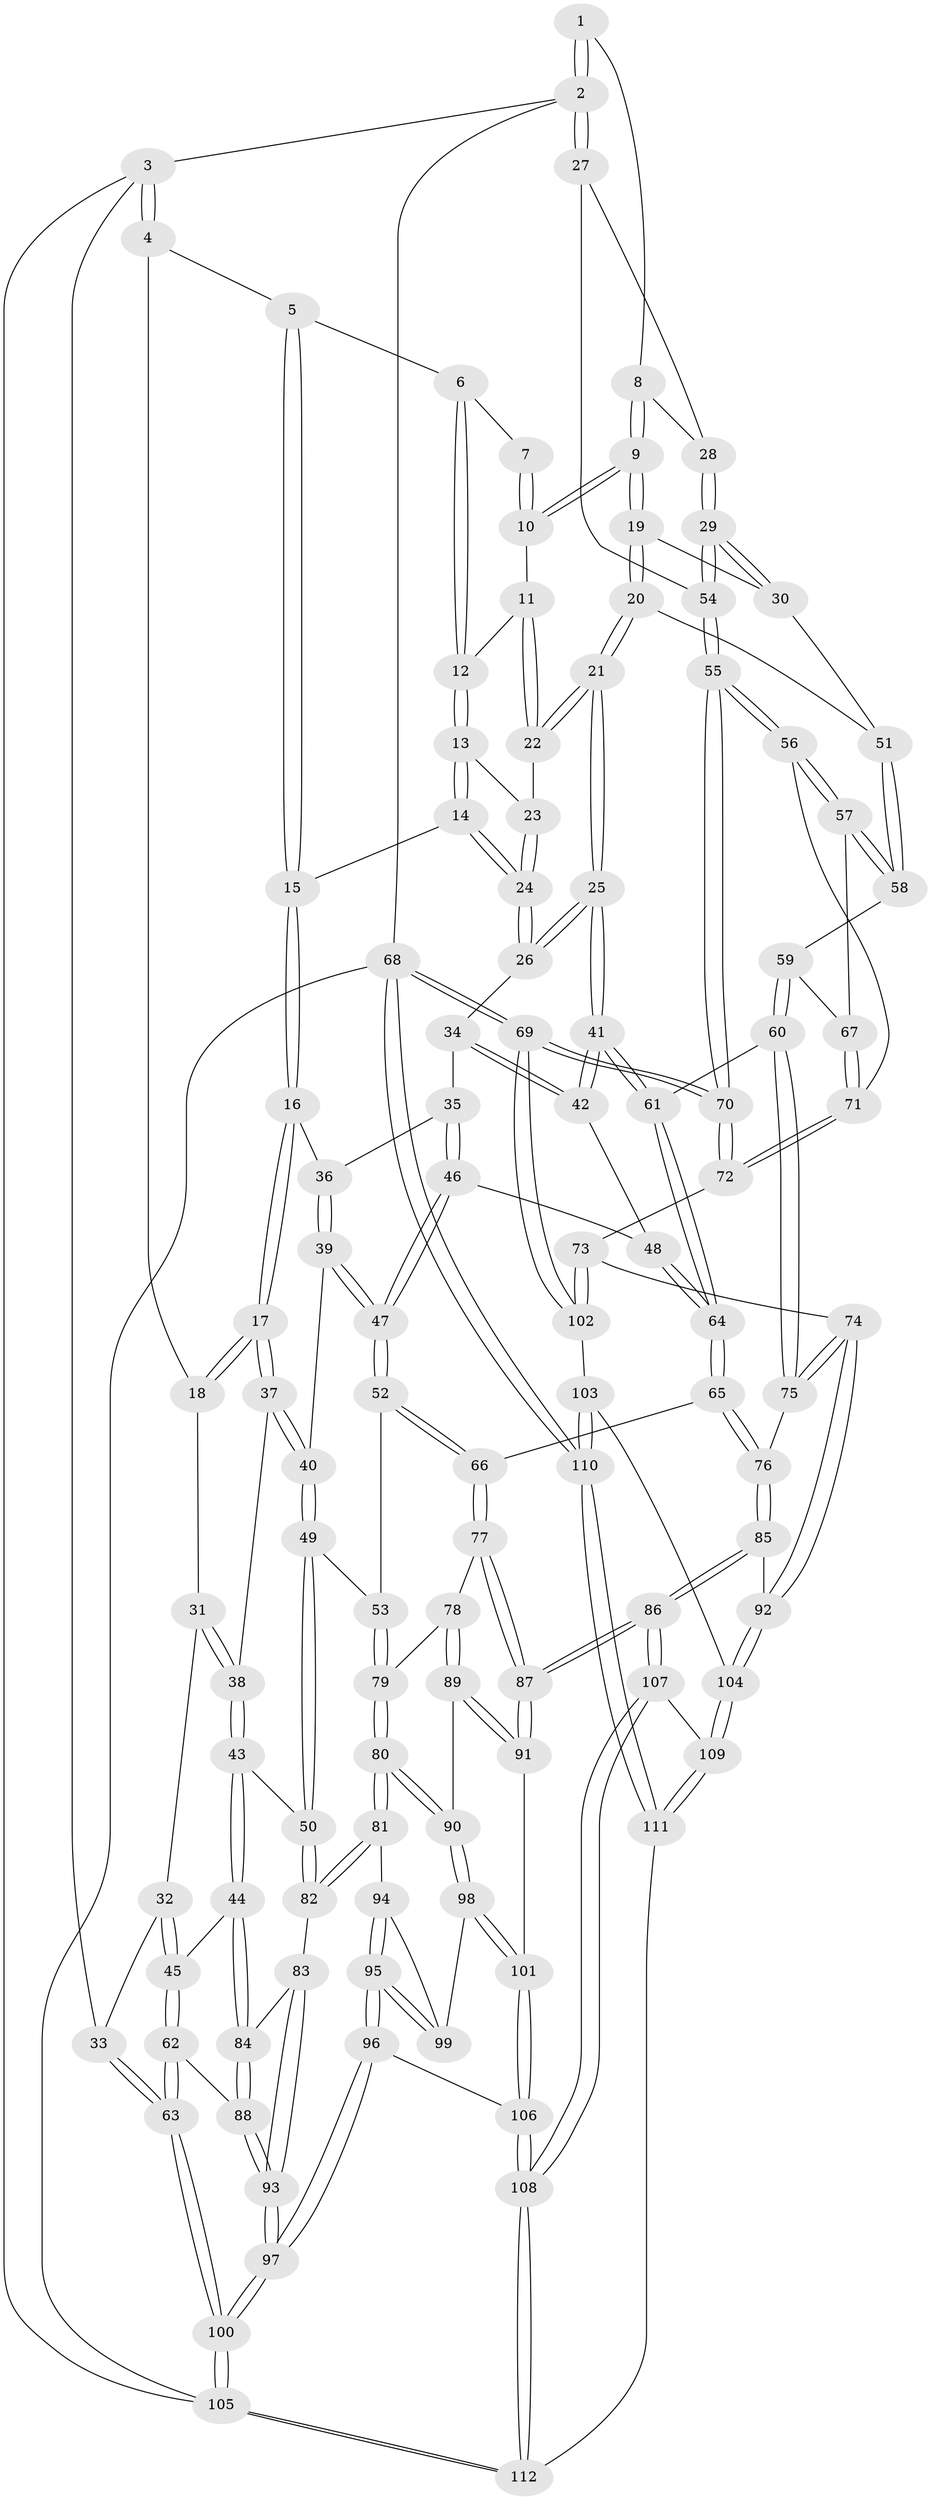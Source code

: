 // Generated by graph-tools (version 1.1) at 2025/38/03/09/25 02:38:31]
// undirected, 112 vertices, 277 edges
graph export_dot {
graph [start="1"]
  node [color=gray90,style=filled];
  1 [pos="+0.8604552356818507+0"];
  2 [pos="+1+0"];
  3 [pos="+0+0"];
  4 [pos="+0.21965115999262597+0"];
  5 [pos="+0.3852078988221946+0"];
  6 [pos="+0.4885731165196057+0"];
  7 [pos="+0.6503715723047736+0"];
  8 [pos="+0.8444388429384574+0.08715471968293283"];
  9 [pos="+0.8314418766736887+0.10251228882237359"];
  10 [pos="+0.6998676200952292+0.0059871892495363555"];
  11 [pos="+0.6697154306516513+0.06837839147721189"];
  12 [pos="+0.5388468096276743+0.06612482305231687"];
  13 [pos="+0.5388134732187896+0.06630454264200066"];
  14 [pos="+0.5148570809826385+0.15633515478565632"];
  15 [pos="+0.45464272777617243+0.15570203256239162"];
  16 [pos="+0.3488907012601565+0.18926544350878405"];
  17 [pos="+0.3410430106098198+0.19077911747689802"];
  18 [pos="+0.24098794883288235+0.08195208052067507"];
  19 [pos="+0.8307130134070478+0.11277596244247261"];
  20 [pos="+0.7755490654079265+0.26665318892225004"];
  21 [pos="+0.7667883323927971+0.2693204955698973"];
  22 [pos="+0.6677096587023353+0.09188359105735416"];
  23 [pos="+0.6367234897324795+0.11274472474310308"];
  24 [pos="+0.5511792526462923+0.19036578857073042"];
  25 [pos="+0.758156410927866+0.27502661634137704"];
  26 [pos="+0.5549511552390084+0.19741084948085305"];
  27 [pos="+1+0"];
  28 [pos="+0.8485557750758242+0.08569067032015089"];
  29 [pos="+1+0.18697763392593403"];
  30 [pos="+1+0.20550763023763383"];
  31 [pos="+0.12020468128146662+0.1985997197687159"];
  32 [pos="+0.10269038282352576+0.20789116064282404"];
  33 [pos="+0+0.01801578368766152"];
  34 [pos="+0.5352013256894146+0.24947890391912395"];
  35 [pos="+0.5262614521916261+0.2649921614725004"];
  36 [pos="+0.48087795673305256+0.27281204177085316"];
  37 [pos="+0.3345915296920934+0.2684355904842728"];
  38 [pos="+0.2527721958658258+0.32663730228947147"];
  39 [pos="+0.4037781339120463+0.3345133570200775"];
  40 [pos="+0.37667120602454285+0.320528588324661"];
  41 [pos="+0.6952637201385167+0.3851826778051647"];
  42 [pos="+0.6590180601186316+0.38392967950553514"];
  43 [pos="+0.17240415771856243+0.4561920600399512"];
  44 [pos="+0.0905552953726815+0.4637742168582328"];
  45 [pos="+0.058348663934315315+0.45966153038490276"];
  46 [pos="+0.5218971252771791+0.37793539781624125"];
  47 [pos="+0.4691704609905054+0.3950799692437959"];
  48 [pos="+0.5635652581620564+0.38988150363996943"];
  49 [pos="+0.3008894587294166+0.5029832161986464"];
  50 [pos="+0.2785593360119805+0.5054062692767929"];
  51 [pos="+0.8234532831493758+0.2826830693915384"];
  52 [pos="+0.43127611958223727+0.49587757107632724"];
  53 [pos="+0.3714187874556545+0.5163694137286982"];
  54 [pos="+1+0.18589221176772652"];
  55 [pos="+1+0.4765640118300136"];
  56 [pos="+1+0.4676502334994234"];
  57 [pos="+0.937000281303543+0.428963517447671"];
  58 [pos="+0.9203191816005339+0.4196228299255561"];
  59 [pos="+0.8381723064869607+0.4694079316214157"];
  60 [pos="+0.721844804598527+0.4829065958696632"];
  61 [pos="+0.7076999912740177+0.4584376416641043"];
  62 [pos="+0.05048678610639181+0.4623481843004575"];
  63 [pos="+0+0.4984534597822614"];
  64 [pos="+0.5494505761882122+0.5353423614672838"];
  65 [pos="+0.5301501981448447+0.5569139561720301"];
  66 [pos="+0.526346221282581+0.5573391905119586"];
  67 [pos="+0.8605910473476417+0.5180745608959622"];
  68 [pos="+1+1"];
  69 [pos="+1+0.6913149392626718"];
  70 [pos="+1+0.6621077370245698"];
  71 [pos="+0.8689627720071349+0.5839896698197524"];
  72 [pos="+0.8449364525456923+0.6161215868127075"];
  73 [pos="+0.8240676902349445+0.6302085736685035"];
  74 [pos="+0.7484642327091346+0.5988221711034525"];
  75 [pos="+0.7398751944529712+0.5871602323864633"];
  76 [pos="+0.5991622193263872+0.608113341284719"];
  77 [pos="+0.49477267764362376+0.6242318862901398"];
  78 [pos="+0.40945556087717794+0.6391231102412386"];
  79 [pos="+0.3806382011151699+0.5599444079911694"];
  80 [pos="+0.3215061322875289+0.6744233841424138"];
  81 [pos="+0.28709449261796416+0.6612861693447346"];
  82 [pos="+0.2709235812283647+0.6411008800619977"];
  83 [pos="+0.2010064158081431+0.6631364682334371"];
  84 [pos="+0.16500222944036996+0.6203250579034746"];
  85 [pos="+0.5758856283152117+0.7866208189417209"];
  86 [pos="+0.5531608641967158+0.7978183672250538"];
  87 [pos="+0.5307265006668251+0.7883970165735035"];
  88 [pos="+0.11272972139244623+0.6912267389184389"];
  89 [pos="+0.39460534332160035+0.6767617934025921"];
  90 [pos="+0.33458647285856374+0.6822857732520875"];
  91 [pos="+0.47219403017044975+0.7851233330686832"];
  92 [pos="+0.643216742333637+0.7774238771456227"];
  93 [pos="+0.11885654323437765+0.8259153443027923"];
  94 [pos="+0.2772158188992899+0.6863829425360135"];
  95 [pos="+0.24430991480537242+0.7640177436139123"];
  96 [pos="+0.17257586981591347+0.8454918795088554"];
  97 [pos="+0.11450266786557099+0.8436723432657126"];
  98 [pos="+0.3311664634404712+0.7394396401519037"];
  99 [pos="+0.3048016365271103+0.745744917542333"];
  100 [pos="+0+1"];
  101 [pos="+0.38144853088478897+0.8259697989250596"];
  102 [pos="+0.8657331495820975+0.7563912230811305"];
  103 [pos="+0.8269229820432955+0.8417396979392311"];
  104 [pos="+0.7837968023756865+0.8436769426983478"];
  105 [pos="+0+1"];
  106 [pos="+0.3124236261302708+0.8955395505460758"];
  107 [pos="+0.5556588695314574+0.879794887068102"];
  108 [pos="+0.4035410833480114+1"];
  109 [pos="+0.671744123599507+0.9840256173383993"];
  110 [pos="+1+1"];
  111 [pos="+0.7091383834962613+1"];
  112 [pos="+0.40356738012934423+1"];
  1 -- 2;
  1 -- 2;
  1 -- 8;
  2 -- 3;
  2 -- 27;
  2 -- 27;
  2 -- 68;
  3 -- 4;
  3 -- 4;
  3 -- 33;
  3 -- 105;
  4 -- 5;
  4 -- 18;
  5 -- 6;
  5 -- 15;
  5 -- 15;
  6 -- 7;
  6 -- 12;
  6 -- 12;
  7 -- 10;
  7 -- 10;
  8 -- 9;
  8 -- 9;
  8 -- 28;
  9 -- 10;
  9 -- 10;
  9 -- 19;
  9 -- 19;
  10 -- 11;
  11 -- 12;
  11 -- 22;
  11 -- 22;
  12 -- 13;
  12 -- 13;
  13 -- 14;
  13 -- 14;
  13 -- 23;
  14 -- 15;
  14 -- 24;
  14 -- 24;
  15 -- 16;
  15 -- 16;
  16 -- 17;
  16 -- 17;
  16 -- 36;
  17 -- 18;
  17 -- 18;
  17 -- 37;
  17 -- 37;
  18 -- 31;
  19 -- 20;
  19 -- 20;
  19 -- 30;
  20 -- 21;
  20 -- 21;
  20 -- 51;
  21 -- 22;
  21 -- 22;
  21 -- 25;
  21 -- 25;
  22 -- 23;
  23 -- 24;
  23 -- 24;
  24 -- 26;
  24 -- 26;
  25 -- 26;
  25 -- 26;
  25 -- 41;
  25 -- 41;
  26 -- 34;
  27 -- 28;
  27 -- 54;
  28 -- 29;
  28 -- 29;
  29 -- 30;
  29 -- 30;
  29 -- 54;
  29 -- 54;
  30 -- 51;
  31 -- 32;
  31 -- 38;
  31 -- 38;
  32 -- 33;
  32 -- 45;
  32 -- 45;
  33 -- 63;
  33 -- 63;
  34 -- 35;
  34 -- 42;
  34 -- 42;
  35 -- 36;
  35 -- 46;
  35 -- 46;
  36 -- 39;
  36 -- 39;
  37 -- 38;
  37 -- 40;
  37 -- 40;
  38 -- 43;
  38 -- 43;
  39 -- 40;
  39 -- 47;
  39 -- 47;
  40 -- 49;
  40 -- 49;
  41 -- 42;
  41 -- 42;
  41 -- 61;
  41 -- 61;
  42 -- 48;
  43 -- 44;
  43 -- 44;
  43 -- 50;
  44 -- 45;
  44 -- 84;
  44 -- 84;
  45 -- 62;
  45 -- 62;
  46 -- 47;
  46 -- 47;
  46 -- 48;
  47 -- 52;
  47 -- 52;
  48 -- 64;
  48 -- 64;
  49 -- 50;
  49 -- 50;
  49 -- 53;
  50 -- 82;
  50 -- 82;
  51 -- 58;
  51 -- 58;
  52 -- 53;
  52 -- 66;
  52 -- 66;
  53 -- 79;
  53 -- 79;
  54 -- 55;
  54 -- 55;
  55 -- 56;
  55 -- 56;
  55 -- 70;
  55 -- 70;
  56 -- 57;
  56 -- 57;
  56 -- 71;
  57 -- 58;
  57 -- 58;
  57 -- 67;
  58 -- 59;
  59 -- 60;
  59 -- 60;
  59 -- 67;
  60 -- 61;
  60 -- 75;
  60 -- 75;
  61 -- 64;
  61 -- 64;
  62 -- 63;
  62 -- 63;
  62 -- 88;
  63 -- 100;
  63 -- 100;
  64 -- 65;
  64 -- 65;
  65 -- 66;
  65 -- 76;
  65 -- 76;
  66 -- 77;
  66 -- 77;
  67 -- 71;
  67 -- 71;
  68 -- 69;
  68 -- 69;
  68 -- 110;
  68 -- 110;
  68 -- 105;
  69 -- 70;
  69 -- 70;
  69 -- 102;
  69 -- 102;
  70 -- 72;
  70 -- 72;
  71 -- 72;
  71 -- 72;
  72 -- 73;
  73 -- 74;
  73 -- 102;
  73 -- 102;
  74 -- 75;
  74 -- 75;
  74 -- 92;
  74 -- 92;
  75 -- 76;
  76 -- 85;
  76 -- 85;
  77 -- 78;
  77 -- 87;
  77 -- 87;
  78 -- 79;
  78 -- 89;
  78 -- 89;
  79 -- 80;
  79 -- 80;
  80 -- 81;
  80 -- 81;
  80 -- 90;
  80 -- 90;
  81 -- 82;
  81 -- 82;
  81 -- 94;
  82 -- 83;
  83 -- 84;
  83 -- 93;
  83 -- 93;
  84 -- 88;
  84 -- 88;
  85 -- 86;
  85 -- 86;
  85 -- 92;
  86 -- 87;
  86 -- 87;
  86 -- 107;
  86 -- 107;
  87 -- 91;
  87 -- 91;
  88 -- 93;
  88 -- 93;
  89 -- 90;
  89 -- 91;
  89 -- 91;
  90 -- 98;
  90 -- 98;
  91 -- 101;
  92 -- 104;
  92 -- 104;
  93 -- 97;
  93 -- 97;
  94 -- 95;
  94 -- 95;
  94 -- 99;
  95 -- 96;
  95 -- 96;
  95 -- 99;
  95 -- 99;
  96 -- 97;
  96 -- 97;
  96 -- 106;
  97 -- 100;
  97 -- 100;
  98 -- 99;
  98 -- 101;
  98 -- 101;
  100 -- 105;
  100 -- 105;
  101 -- 106;
  101 -- 106;
  102 -- 103;
  103 -- 104;
  103 -- 110;
  103 -- 110;
  104 -- 109;
  104 -- 109;
  105 -- 112;
  105 -- 112;
  106 -- 108;
  106 -- 108;
  107 -- 108;
  107 -- 108;
  107 -- 109;
  108 -- 112;
  108 -- 112;
  109 -- 111;
  109 -- 111;
  110 -- 111;
  110 -- 111;
  111 -- 112;
}
